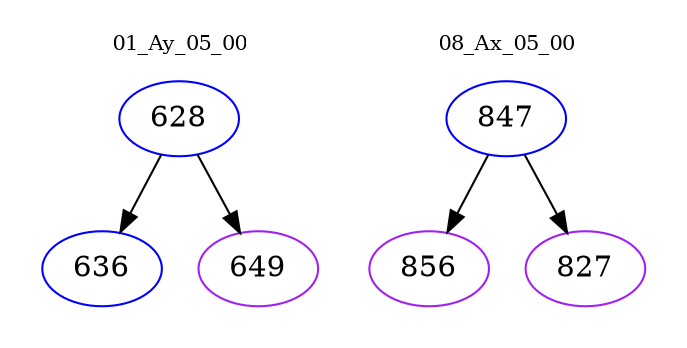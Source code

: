 digraph{
subgraph cluster_0 {
color = white
label = "01_Ay_05_00";
fontsize=10;
T0_628 [label="628", color="blue"]
T0_628 -> T0_636 [color="black"]
T0_636 [label="636", color="blue"]
T0_628 -> T0_649 [color="black"]
T0_649 [label="649", color="purple"]
}
subgraph cluster_1 {
color = white
label = "08_Ax_05_00";
fontsize=10;
T1_847 [label="847", color="blue"]
T1_847 -> T1_856 [color="black"]
T1_856 [label="856", color="purple"]
T1_847 -> T1_827 [color="black"]
T1_827 [label="827", color="purple"]
}
}

